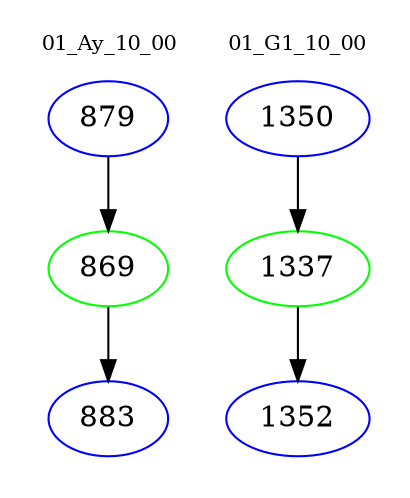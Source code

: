 digraph{
subgraph cluster_0 {
color = white
label = "01_Ay_10_00";
fontsize=10;
T0_879 [label="879", color="blue"]
T0_879 -> T0_869 [color="black"]
T0_869 [label="869", color="green"]
T0_869 -> T0_883 [color="black"]
T0_883 [label="883", color="blue"]
}
subgraph cluster_1 {
color = white
label = "01_G1_10_00";
fontsize=10;
T1_1350 [label="1350", color="blue"]
T1_1350 -> T1_1337 [color="black"]
T1_1337 [label="1337", color="green"]
T1_1337 -> T1_1352 [color="black"]
T1_1352 [label="1352", color="blue"]
}
}
